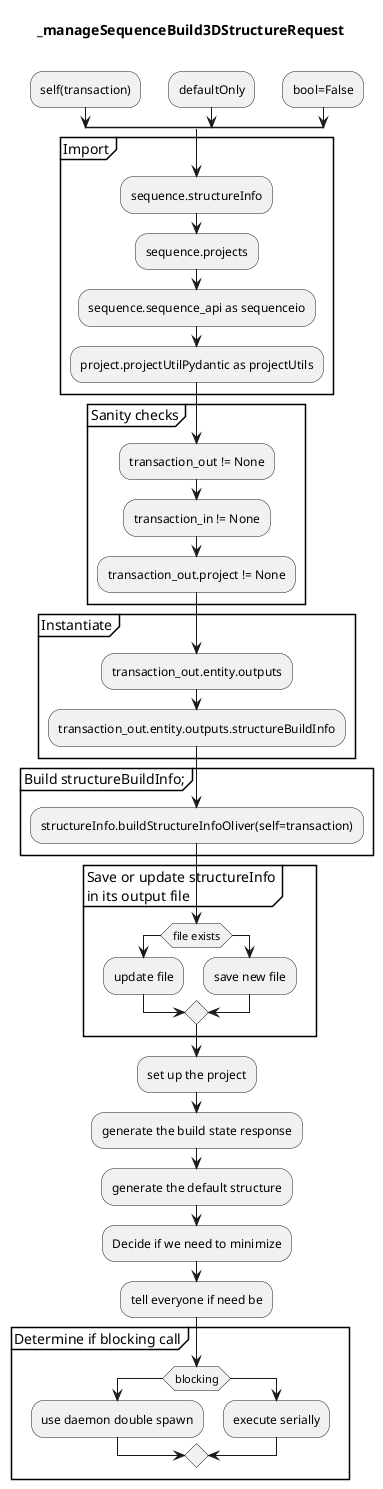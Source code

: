 /' This file will contain a diagram of the file
 _manageSequenceBuild3DStructureRequest.py '/
 @startuml
    title _manageSequenceBuild3DStructureRequest
    split
       -[hidden]->
       :self(transaction);
    split again
       -[hidden]->
       :defaultOnly;
    split again
       -[hidden]->
       :bool=False;
    end split
    group Import 
       :sequence.structureInfo;
       :sequence.projects;
       :sequence.sequence_api as sequenceio;
       :project.projectUtilPydantic as projectUtils;
    end group
    group Sanity checks
       :transaction_out != None;
       :transaction_in != None;
       :transaction_out.project != None;
    end group
    group Instantiate
       :transaction_out.entity.outputs;
       :transaction_out.entity.outputs.structureBuildInfo;
    end group
    group Build structureBuildInfo;
       :structureInfo.buildStructureInfoOliver(self=transaction);
    end group
    group Save or update structureInfo\nin its output file
        if (file exists) then
           :update file;
        else
           :save new file;
        endif
    end group
    :set up the project;
    :generate the build state response;
    :generate the default structure;
    :Decide if we need to minimize;
    :tell everyone if need be;
    group Determine if blocking call
        if (blocking) then
           :use daemon double spawn;
        else
           :execute serially;
        endif
    end group
@enduml